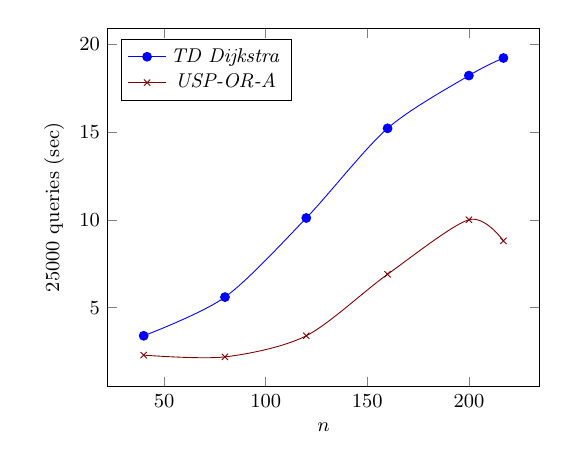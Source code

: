 \tikzstyle{textstyle}=[font=\fontsize{9}{9}\selectfont]
\begin{tikzpicture}[textstyle, scale=0.8]
    \begin{axis}[
        xlabel={$n$},
        ylabel={$25000$ queries (sec)},
		legend pos=north west
        ]
        
    \addplot[smooth,mark=*,color=blue] plot coordinates {
		(40,3.4)
		(80,5.6)
		(120,10.1)
		(160,15.2)
		(200,18.2)
		(217,19.2)
    };
    \addlegendentry{\textit{TD Dijkstra}}
    
    \addplot[smooth,mark=x,color=black!50!red] plot coordinates {
		(40,2.3)
		(80,2.2)
		(120,3.4)
		(160,6.9)
		(200,10.0)
		(217,8.8)
    };
    \addlegendentry{\textit{USP-OR-A}}
    
    \end{axis}
\end{tikzpicture}
